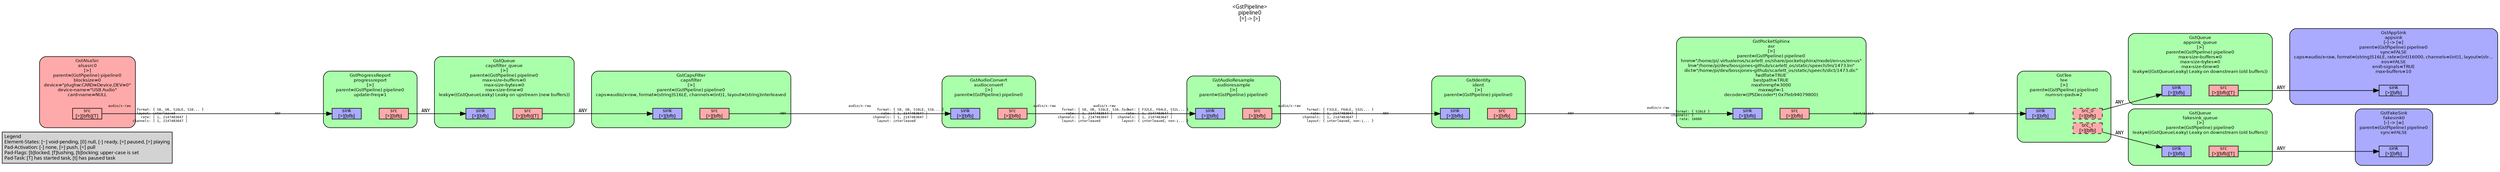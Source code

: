 digraph pipeline {
  rankdir=LR;
  fontname="sans";
  fontsize="10";
  labelloc=t;
  nodesep=.1;
  ranksep=.2;
  label="<GstPipeline>\npipeline0\n[=] -> [>]";
  node [style="filled,rounded", shape=box, fontsize="9", fontname="sans", margin="0.0,0.0"];
  edge [labelfontsize="6", fontsize="9", fontname="monospace"];
  
  legend [
    pos="0,0!",
    margin="0.05,0.05",
    style="filled",
    label="Legend\lElement-States: [~] void-pending, [0] null, [-] ready, [=] paused, [>] playing\lPad-Activation: [-] none, [>] push, [<] pull\lPad-Flags: [b]locked, [f]lushing, [b]locking; upper-case is set\lPad-Task: [T] has started task, [t] has paused task\l",
  ];
  subgraph cluster_fakesink0_0x7feb9406a290 {
    fontname="Bitstream Vera Sans";
    fontsize="8";
    style="filled,rounded";
    color=black;
    label="GstFakeSink\nfakesink0\n[-] -> [=]\nparent=(GstPipeline) pipeline0\nsync=FALSE";
    subgraph cluster_fakesink0_0x7feb9406a290_sink {
      label="";
      style="invis";
      fakesink0_0x7feb9406a290_sink_0x7feb9405aff0 [color=black, fillcolor="#aaaaff", label="sink\n[>][bfb]", height="0.2", style="filled,solid"];
    }

    fillcolor="#aaaaff";
  }

  subgraph cluster_fakesink_queue_0x7feb940406f0 {
    fontname="Bitstream Vera Sans";
    fontsize="8";
    style="filled,rounded";
    color=black;
    label="GstQueue\nfakesink_queue\n[>]\nparent=(GstPipeline) pipeline0\nleaky=((GstQueueLeaky) Leaky on downstream (old buffers))";
    subgraph cluster_fakesink_queue_0x7feb940406f0_sink {
      label="";
      style="invis";
      fakesink_queue_0x7feb940406f0_sink_0x7feb9405ab70 [color=black, fillcolor="#aaaaff", label="sink\n[>][bfb]", height="0.2", style="filled,solid"];
    }

    subgraph cluster_fakesink_queue_0x7feb940406f0_src {
      label="";
      style="invis";
      fakesink_queue_0x7feb940406f0_src_0x7feb9405adb0 [color=black, fillcolor="#ffaaaa", label="src\n[>][bfb][T]", height="0.2", style="filled,solid"];
    }

    fakesink_queue_0x7feb940406f0_sink_0x7feb9405ab70 -> fakesink_queue_0x7feb940406f0_src_0x7feb9405adb0 [style="invis"];
    fillcolor="#aaffaa";
  }

  fakesink_queue_0x7feb940406f0_src_0x7feb9405adb0 -> fakesink0_0x7feb9406a290_sink_0x7feb9405aff0 [label="ANY"]
  subgraph cluster_appsink_0x7feb94066ca0 {
    fontname="Bitstream Vera Sans";
    fontsize="8";
    style="filled,rounded";
    color=black;
    label="GstAppSink\nappsink\n[-] -> [=]\nparent=(GstPipeline) pipeline0\nsync=FALSE\ncaps=audio/x-raw, format=(string)S16LE, rate=(int)16000, channels=(int)1, layout=(str…\neos=FALSE\nemit-signals=TRUE\nmax-buffers=10";
    subgraph cluster_appsink_0x7feb94066ca0_sink {
      label="";
      style="invis";
      appsink_0x7feb94066ca0_sink_0x7feb9405a930 [color=black, fillcolor="#aaaaff", label="sink\n[>][bfb]", height="0.2", style="filled,solid"];
    }

    fillcolor="#aaaaff";
  }

  subgraph cluster_appsink_queue_0x7feb94040400 {
    fontname="Bitstream Vera Sans";
    fontsize="8";
    style="filled,rounded";
    color=black;
    label="GstQueue\nappsink_queue\n[>]\nparent=(GstPipeline) pipeline0\nmax-size-buffers=0\nmax-size-bytes=0\nmax-size-time=0\nleaky=((GstQueueLeaky) Leaky on downstream (old buffers))";
    subgraph cluster_appsink_queue_0x7feb94040400_sink {
      label="";
      style="invis";
      appsink_queue_0x7feb94040400_sink_0x7feb9405a4b0 [color=black, fillcolor="#aaaaff", label="sink\n[>][bfb]", height="0.2", style="filled,solid"];
    }

    subgraph cluster_appsink_queue_0x7feb94040400_src {
      label="";
      style="invis";
      appsink_queue_0x7feb94040400_src_0x7feb9405a6f0 [color=black, fillcolor="#ffaaaa", label="src\n[>][bfb][T]", height="0.2", style="filled,solid"];
    }

    appsink_queue_0x7feb94040400_sink_0x7feb9405a4b0 -> appsink_queue_0x7feb94040400_src_0x7feb9405a6f0 [style="invis"];
    fillcolor="#aaffaa";
  }

  appsink_queue_0x7feb94040400_src_0x7feb9405a6f0 -> appsink_0x7feb94066ca0_sink_0x7feb9405a930 [label="ANY"]
  subgraph cluster_tee_0x7feb940112a0 {
    fontname="Bitstream Vera Sans";
    fontsize="8";
    style="filled,rounded";
    color=black;
    label="GstTee\ntee\n[>]\nparent=(GstPipeline) pipeline0\nnum-src-pads=2";
    subgraph cluster_tee_0x7feb940112a0_sink {
      label="";
      style="invis";
      tee_0x7feb940112a0_sink_0x7feb9405a270 [color=black, fillcolor="#aaaaff", label="sink\n[>][bfb]", height="0.2", style="filled,solid"];
    }

    subgraph cluster_tee_0x7feb940112a0_src {
      label="";
      style="invis";
      tee_0x7feb940112a0_src_0_0x7feb9406e110 [color=black, fillcolor="#ffaaaa", label="src_0\n[>][bfb]", height="0.2", style="filled,dashed"];
      tee_0x7feb940112a0_src_1_0x7feb9406e360 [color=black, fillcolor="#ffaaaa", label="src_1\n[>][bfb]", height="0.2", style="filled,dashed"];
    }

    tee_0x7feb940112a0_sink_0x7feb9405a270 -> tee_0x7feb940112a0_src_0_0x7feb9406e110 [style="invis"];
    fillcolor="#aaffaa";
  }

  tee_0x7feb940112a0_src_0_0x7feb9406e110 -> appsink_queue_0x7feb94040400_sink_0x7feb9405a4b0 [label="ANY"]
  tee_0x7feb940112a0_src_1_0x7feb9406e360 -> fakesink_queue_0x7feb940406f0_sink_0x7feb9405ab70 [label="ANY"]
  subgraph cluster_asr_0x7feb94011150 {
    fontname="Bitstream Vera Sans";
    fontsize="8";
    style="filled,rounded";
    color=black;
    label="GstPocketSphinx\nasr\n[>]\nparent=(GstPipeline) pipeline0\nhmm=\"/home/pi/.virtualenvs/scarlett_os/share/pocketsphinx/model/en-us/en-us\"\nlm=\"/home/pi/dev/bossjones-github/scarlett_os/static/speech/lm/1473.lm\"\ndict=\"/home/pi/dev/bossjones-github/scarlett_os/static/speech/dict/1473.dic\"\nfwdflat=TRUE\nbestpath=TRUE\nmaxhmmpf=3000\nmaxwpf=-1\ndecoder=((PSDecoder*) 0x7feb94079800)";
    subgraph cluster_asr_0x7feb94011150_sink {
      label="";
      style="invis";
      asr_0x7feb94011150_sink_0x7feb94033d70 [color=black, fillcolor="#aaaaff", label="sink\n[>][bfb]", height="0.2", style="filled,solid"];
    }

    subgraph cluster_asr_0x7feb94011150_src {
      label="";
      style="invis";
      asr_0x7feb94011150_src_0x7feb9405a030 [color=black, fillcolor="#ffaaaa", label="src\n[>][bfb]", height="0.2", style="filled,solid"];
    }

    asr_0x7feb94011150_sink_0x7feb94033d70 -> asr_0x7feb94011150_src_0x7feb9405a030 [style="invis"];
    fillcolor="#aaffaa";
  }

  asr_0x7feb94011150_src_0x7feb9405a030 -> tee_0x7feb940112a0_sink_0x7feb9405a270 [labeldistance="10", labelangle="0", label="                                                  ", taillabel="text/plain\l", headlabel="ANY"]
  subgraph cluster_ident_0x7feb940564a0 {
    fontname="Bitstream Vera Sans";
    fontsize="8";
    style="filled,rounded";
    color=black;
    label="GstIdentity\nident\n[>]\nparent=(GstPipeline) pipeline0";
    subgraph cluster_ident_0x7feb940564a0_sink {
      label="";
      style="invis";
      ident_0x7feb940564a0_sink_0x7feb940338f0 [color=black, fillcolor="#aaaaff", label="sink\n[>][bfb]", height="0.2", style="filled,solid"];
    }

    subgraph cluster_ident_0x7feb940564a0_src {
      label="";
      style="invis";
      ident_0x7feb940564a0_src_0x7feb94033b30 [color=black, fillcolor="#ffaaaa", label="src\n[>][bfb]", height="0.2", style="filled,solid"];
    }

    ident_0x7feb940564a0_sink_0x7feb940338f0 -> ident_0x7feb940564a0_src_0x7feb94033b30 [style="invis"];
    fillcolor="#aaffaa";
  }

  ident_0x7feb940564a0_src_0x7feb94033b30 -> asr_0x7feb94011150_sink_0x7feb94033d70 [labeldistance="10", labelangle="0", label="                                                  ", taillabel="ANY", headlabel="audio/x-raw\l              format: { S16LE }\l            channels: 1\l                rate: 16000\l"]
  subgraph cluster_audioresample_0x7feb94056100 {
    fontname="Bitstream Vera Sans";
    fontsize="8";
    style="filled,rounded";
    color=black;
    label="GstAudioResample\naudioresample\n[>]\nparent=(GstPipeline) pipeline0";
    subgraph cluster_audioresample_0x7feb94056100_sink {
      label="";
      style="invis";
      audioresample_0x7feb94056100_sink_0x7feb94033470 [color=black, fillcolor="#aaaaff", label="sink\n[>][bfb]", height="0.2", style="filled,solid"];
    }

    subgraph cluster_audioresample_0x7feb94056100_src {
      label="";
      style="invis";
      audioresample_0x7feb94056100_src_0x7feb940336b0 [color=black, fillcolor="#ffaaaa", label="src\n[>][bfb]", height="0.2", style="filled,solid"];
    }

    audioresample_0x7feb94056100_sink_0x7feb94033470 -> audioresample_0x7feb94056100_src_0x7feb940336b0 [style="invis"];
    fillcolor="#aaffaa";
  }

  audioresample_0x7feb94056100_src_0x7feb940336b0 -> ident_0x7feb940564a0_sink_0x7feb940338f0 [labeldistance="10", labelangle="0", label="                                                  ", taillabel="audio/x-raw\l              format: { F32LE, F64LE, S32L... }\l                rate: [ 1, 2147483647 ]\l            channels: [ 1, 2147483647 ]\l              layout: { interleaved, non-i... }\l", headlabel="ANY"]
  subgraph cluster_audioconvert_0x7feb9402f8d0 {
    fontname="Bitstream Vera Sans";
    fontsize="8";
    style="filled,rounded";
    color=black;
    label="GstAudioConvert\naudioconvert\n[>]\nparent=(GstPipeline) pipeline0";
    subgraph cluster_audioconvert_0x7feb9402f8d0_sink {
      label="";
      style="invis";
      audioconvert_0x7feb9402f8d0_sink_0x7feb94032ff0 [color=black, fillcolor="#aaaaff", label="sink\n[>][bfb]", height="0.2", style="filled,solid"];
    }

    subgraph cluster_audioconvert_0x7feb9402f8d0_src {
      label="";
      style="invis";
      audioconvert_0x7feb9402f8d0_src_0x7feb94033230 [color=black, fillcolor="#ffaaaa", label="src\n[>][bfb]", height="0.2", style="filled,solid"];
    }

    audioconvert_0x7feb9402f8d0_sink_0x7feb94032ff0 -> audioconvert_0x7feb9402f8d0_src_0x7feb94033230 [style="invis"];
    fillcolor="#aaffaa";
  }

  audioconvert_0x7feb9402f8d0_src_0x7feb94033230 -> audioresample_0x7feb94056100_sink_0x7feb94033470 [labeldistance="10", labelangle="0", label="                                                  ", taillabel="audio/x-raw\l              format: { S8, U8, S16LE, S16... }\l                rate: [ 1, 2147483647 ]\l            channels: [ 1, 2147483647 ]\l              layout: interleaved\l", headlabel="audio/x-raw\l              format: { F32LE, F64LE, S32L... }\l                rate: [ 1, 2147483647 ]\l            channels: [ 1, 2147483647 ]\l              layout: { interleaved, non-i... }\l"]
  subgraph cluster_capsfilter_0x7feb94044140 {
    fontname="Bitstream Vera Sans";
    fontsize="8";
    style="filled,rounded";
    color=black;
    label="GstCapsFilter\ncapsfilter\n[>]\nparent=(GstPipeline) pipeline0\ncaps=audio/x-raw, format=(string)S16LE, channels=(int)1, layout=(string)interleaved";
    subgraph cluster_capsfilter_0x7feb94044140_sink {
      label="";
      style="invis";
      capsfilter_0x7feb94044140_sink_0x7feb94032b70 [color=black, fillcolor="#aaaaff", label="sink\n[>][bfb]", height="0.2", style="filled,solid"];
    }

    subgraph cluster_capsfilter_0x7feb94044140_src {
      label="";
      style="invis";
      capsfilter_0x7feb94044140_src_0x7feb94032db0 [color=black, fillcolor="#ffaaaa", label="src\n[>][bfb]", height="0.2", style="filled,solid"];
    }

    capsfilter_0x7feb94044140_sink_0x7feb94032b70 -> capsfilter_0x7feb94044140_src_0x7feb94032db0 [style="invis"];
    fillcolor="#aaffaa";
  }

  capsfilter_0x7feb94044140_src_0x7feb94032db0 -> audioconvert_0x7feb9402f8d0_sink_0x7feb94032ff0 [labeldistance="10", labelangle="0", label="                                                  ", taillabel="ANY", headlabel="audio/x-raw\l              format: { S8, U8, S16LE, S16... }\l                rate: [ 1, 2147483647 ]\l            channels: [ 1, 2147483647 ]\l              layout: interleaved\l"]
  subgraph cluster_capsfilter_queue_0x7feb94040110 {
    fontname="Bitstream Vera Sans";
    fontsize="8";
    style="filled,rounded";
    color=black;
    label="GstQueue\ncapsfilter_queue\n[>]\nparent=(GstPipeline) pipeline0\nmax-size-buffers=0\nmax-size-bytes=0\nmax-size-time=0\nleaky=((GstQueueLeaky) Leaky on upstream (new buffers))";
    subgraph cluster_capsfilter_queue_0x7feb94040110_sink {
      label="";
      style="invis";
      capsfilter_queue_0x7feb94040110_sink_0x7feb940326f0 [color=black, fillcolor="#aaaaff", label="sink\n[>][bfb]", height="0.2", style="filled,solid"];
    }

    subgraph cluster_capsfilter_queue_0x7feb94040110_src {
      label="";
      style="invis";
      capsfilter_queue_0x7feb94040110_src_0x7feb94032930 [color=black, fillcolor="#ffaaaa", label="src\n[>][bfb][T]", height="0.2", style="filled,solid"];
    }

    capsfilter_queue_0x7feb94040110_sink_0x7feb940326f0 -> capsfilter_queue_0x7feb94040110_src_0x7feb94032930 [style="invis"];
    fillcolor="#aaffaa";
  }

  capsfilter_queue_0x7feb94040110_src_0x7feb94032930 -> capsfilter_0x7feb94044140_sink_0x7feb94032b70 [label="ANY"]
  subgraph cluster_progressreport_0x7feb94038170 {
    fontname="Bitstream Vera Sans";
    fontsize="8";
    style="filled,rounded";
    color=black;
    label="GstProgressReport\nprogressreport\n[>]\nparent=(GstPipeline) pipeline0\nupdate-freq=1";
    subgraph cluster_progressreport_0x7feb94038170_sink {
      label="";
      style="invis";
      progressreport_0x7feb94038170_sink_0x7feb94032270 [color=black, fillcolor="#aaaaff", label="sink\n[>][bfb]", height="0.2", style="filled,solid"];
    }

    subgraph cluster_progressreport_0x7feb94038170_src {
      label="";
      style="invis";
      progressreport_0x7feb94038170_src_0x7feb940324b0 [color=black, fillcolor="#ffaaaa", label="src\n[>][bfb]", height="0.2", style="filled,solid"];
    }

    progressreport_0x7feb94038170_sink_0x7feb94032270 -> progressreport_0x7feb94038170_src_0x7feb940324b0 [style="invis"];
    fillcolor="#aaffaa";
  }

  progressreport_0x7feb94038170_src_0x7feb940324b0 -> capsfilter_queue_0x7feb94040110_sink_0x7feb940326f0 [label="ANY"]
  subgraph cluster_alsasrc0_0x7feb94031bf0 {
    fontname="Bitstream Vera Sans";
    fontsize="8";
    style="filled,rounded";
    color=black;
    label="GstAlsaSrc\nalsasrc0\n[>]\nparent=(GstPipeline) pipeline0\nblocksize=0\ndevice=\"plughw:CARD=Device,DEV=0\"\ndevice-name=\"USB Audio\"\ncard-name=NULL";
    subgraph cluster_alsasrc0_0x7feb94031bf0_src {
      label="";
      style="invis";
      alsasrc0_0x7feb94031bf0_src_0x7feb94032030 [color=black, fillcolor="#ffaaaa", label="src\n[>][bfb][T]", height="0.2", style="filled,solid"];
    }

    fillcolor="#ffaaaa";
  }

  alsasrc0_0x7feb94031bf0_src_0x7feb94032030 -> progressreport_0x7feb94038170_sink_0x7feb94032270 [labeldistance="10", labelangle="0", label="                                                  ", taillabel="audio/x-raw\l              format: { S8, U8, S16LE, S16... }\l              layout: interleaved\l                rate: [ 1, 2147483647 ]\l            channels: [ 1, 2147483647 ]\l", headlabel="ANY"]
}
